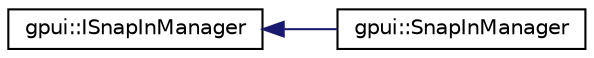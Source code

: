 digraph "Graphical Class Hierarchy"
{
 // LATEX_PDF_SIZE
  edge [fontname="Helvetica",fontsize="10",labelfontname="Helvetica",labelfontsize="10"];
  node [fontname="Helvetica",fontsize="10",shape=record];
  rankdir="LR";
  Node0 [label="gpui::ISnapInManager",height=0.2,width=0.4,color="black", fillcolor="white", style="filled",URL="$classgpui_1_1_i_snap_in_manager.html",tooltip="class ISnapInManager Manages all the snap-ins in an application."];
  Node0 -> Node1 [dir="back",color="midnightblue",fontsize="10",style="solid",fontname="Helvetica"];
  Node1 [label="gpui::SnapInManager",height=0.2,width=0.4,color="black", fillcolor="white", style="filled",URL="$classgpui_1_1_snap_in_manager.html",tooltip="The SnapInManager class provides implementation of ISnapInManager interface."];
}
